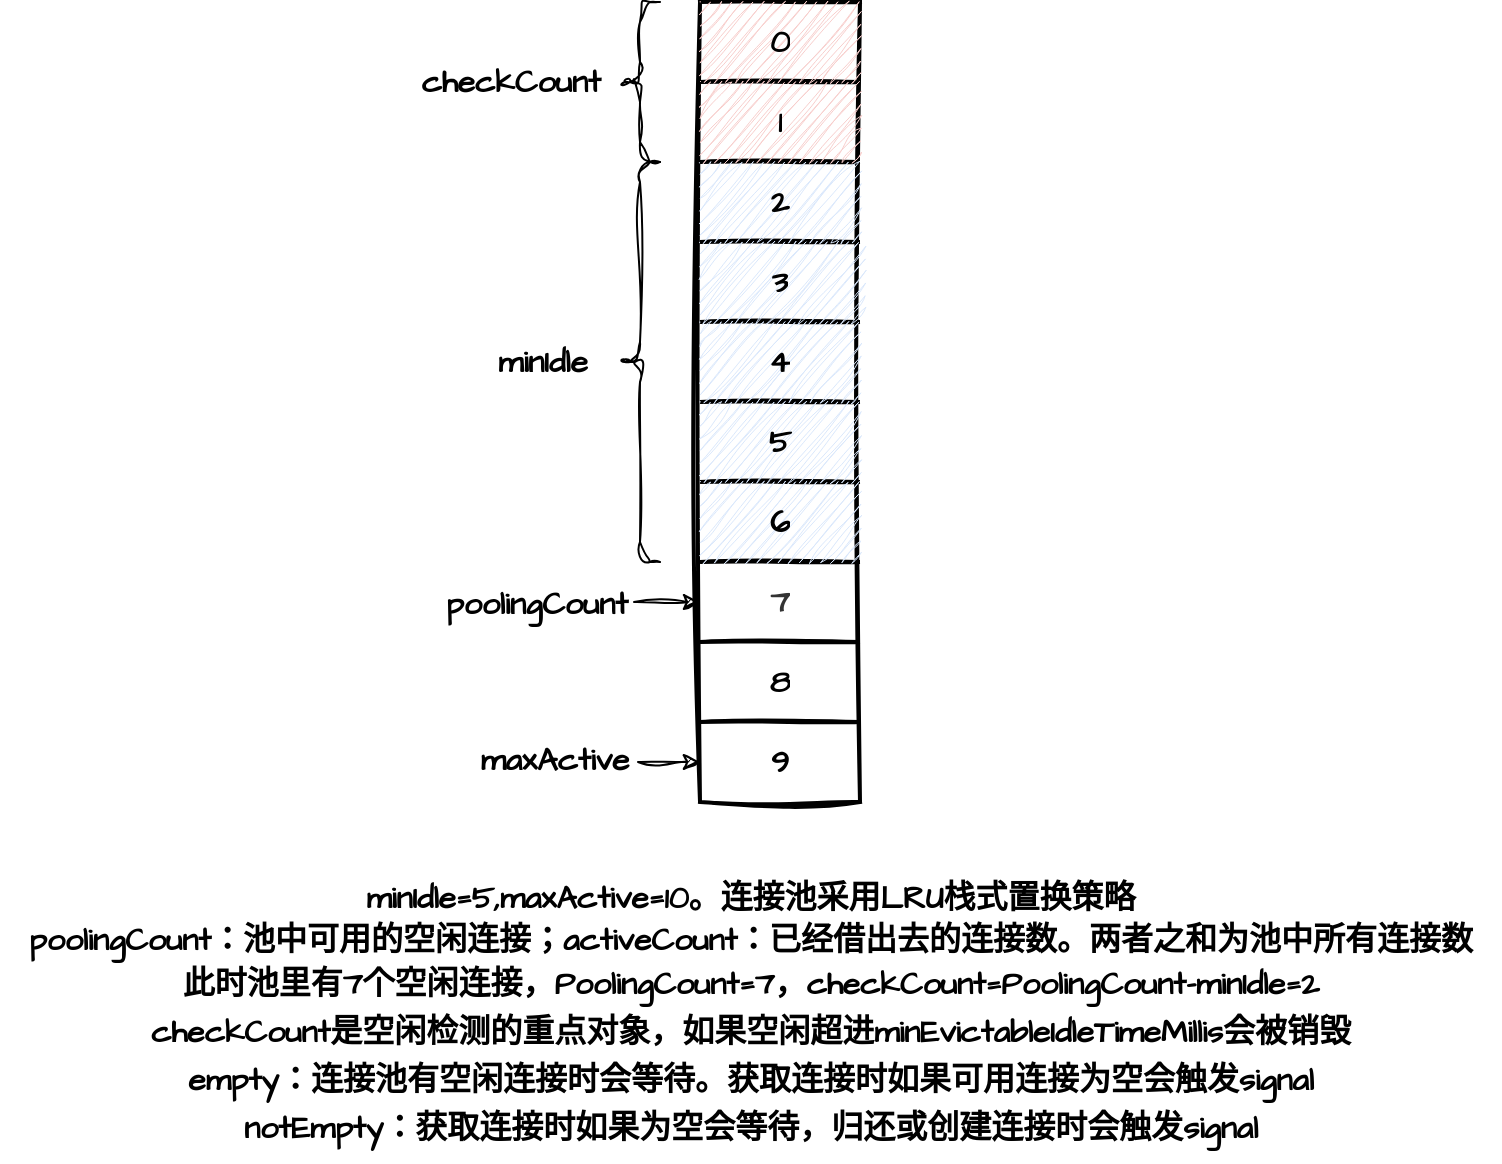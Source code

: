 <mxfile version="24.9.1">
  <diagram name="第 1 页" id="JmAHMn3rujhHnV1lBThX">
    <mxGraphModel dx="941" dy="650" grid="1" gridSize="10" guides="1" tooltips="1" connect="1" arrows="1" fold="1" page="1" pageScale="1" pageWidth="827" pageHeight="1169" math="0" shadow="0">
      <root>
        <mxCell id="0" />
        <mxCell id="1" parent="0" />
        <mxCell id="PA8RiOm6JGbZ_3bK-6OF-1" value="" style="shape=table;startSize=0;container=1;collapsible=0;childLayout=tableLayout;fontSize=16;sketch=1;hachureGap=4;jiggle=2;curveFitting=1;fontFamily=Architects Daughter;fontSource=https%3A%2F%2Ffonts.googleapis.com%2Fcss%3Ffamily%3DArchitects%2BDaughter;strokeWidth=2;" vertex="1" parent="1">
          <mxGeometry x="360" y="400" width="80" height="400" as="geometry" />
        </mxCell>
        <mxCell id="PA8RiOm6JGbZ_3bK-6OF-31" style="shape=tableRow;horizontal=0;startSize=0;swimlaneHead=0;swimlaneBody=0;strokeColor=#b85450;top=0;left=0;bottom=0;right=0;collapsible=0;dropTarget=0;fillColor=#f8cecc;points=[[0,0.5],[1,0.5]];portConstraint=eastwest;fontSize=16;sketch=1;hachureGap=4;jiggle=2;curveFitting=1;fontFamily=Architects Daughter;fontSource=https%3A%2F%2Ffonts.googleapis.com%2Fcss%3Ffamily%3DArchitects%2BDaughter;opacity=0;" vertex="1" parent="PA8RiOm6JGbZ_3bK-6OF-1">
          <mxGeometry width="80" height="40" as="geometry" />
        </mxCell>
        <mxCell id="PA8RiOm6JGbZ_3bK-6OF-32" value="&lt;b&gt;0&lt;/b&gt;" style="shape=partialRectangle;html=1;whiteSpace=wrap;connectable=0;strokeColor=#b85450;overflow=hidden;fillColor=#f8cecc;top=0;left=0;bottom=0;right=0;pointerEvents=1;fontSize=16;sketch=1;hachureGap=4;jiggle=2;curveFitting=1;fontFamily=Architects Daughter;fontSource=https%3A%2F%2Ffonts.googleapis.com%2Fcss%3Ffamily%3DArchitects%2BDaughter;shadow=0;" vertex="1" parent="PA8RiOm6JGbZ_3bK-6OF-31">
          <mxGeometry width="80" height="40" as="geometry">
            <mxRectangle width="80" height="40" as="alternateBounds" />
          </mxGeometry>
        </mxCell>
        <mxCell id="PA8RiOm6JGbZ_3bK-6OF-29" style="shape=tableRow;horizontal=0;startSize=0;swimlaneHead=0;swimlaneBody=0;strokeColor=inherit;top=0;left=0;bottom=0;right=0;collapsible=0;dropTarget=0;fillColor=none;points=[[0,0.5],[1,0.5]];portConstraint=eastwest;fontSize=16;sketch=1;hachureGap=4;jiggle=2;curveFitting=1;fontFamily=Architects Daughter;fontSource=https%3A%2F%2Ffonts.googleapis.com%2Fcss%3Ffamily%3DArchitects%2BDaughter;" vertex="1" parent="PA8RiOm6JGbZ_3bK-6OF-1">
          <mxGeometry y="40" width="80" height="40" as="geometry" />
        </mxCell>
        <mxCell id="PA8RiOm6JGbZ_3bK-6OF-30" value="&lt;b&gt;1&lt;/b&gt;" style="shape=partialRectangle;html=1;whiteSpace=wrap;connectable=0;strokeColor=#b85450;overflow=hidden;fillColor=#f8cecc;top=0;left=0;bottom=0;right=0;pointerEvents=1;fontSize=16;sketch=1;hachureGap=4;jiggle=2;curveFitting=1;fontFamily=Architects Daughter;fontSource=https%3A%2F%2Ffonts.googleapis.com%2Fcss%3Ffamily%3DArchitects%2BDaughter;" vertex="1" parent="PA8RiOm6JGbZ_3bK-6OF-29">
          <mxGeometry width="80" height="40" as="geometry">
            <mxRectangle width="80" height="40" as="alternateBounds" />
          </mxGeometry>
        </mxCell>
        <mxCell id="PA8RiOm6JGbZ_3bK-6OF-27" style="shape=tableRow;horizontal=0;startSize=0;swimlaneHead=0;swimlaneBody=0;strokeColor=inherit;top=0;left=0;bottom=0;right=0;collapsible=0;dropTarget=0;fillColor=none;points=[[0,0.5],[1,0.5]];portConstraint=eastwest;fontSize=16;sketch=1;hachureGap=4;jiggle=2;curveFitting=1;fontFamily=Architects Daughter;fontSource=https%3A%2F%2Ffonts.googleapis.com%2Fcss%3Ffamily%3DArchitects%2BDaughter;" vertex="1" parent="PA8RiOm6JGbZ_3bK-6OF-1">
          <mxGeometry y="80" width="80" height="40" as="geometry" />
        </mxCell>
        <mxCell id="PA8RiOm6JGbZ_3bK-6OF-28" value="&lt;b&gt;2&lt;/b&gt;" style="shape=partialRectangle;html=1;whiteSpace=wrap;connectable=0;strokeColor=#6c8ebf;overflow=hidden;fillColor=#dae8fc;top=0;left=0;bottom=0;right=0;pointerEvents=1;fontSize=16;sketch=1;hachureGap=4;jiggle=2;curveFitting=1;fontFamily=Architects Daughter;fontSource=https%3A%2F%2Ffonts.googleapis.com%2Fcss%3Ffamily%3DArchitects%2BDaughter;" vertex="1" parent="PA8RiOm6JGbZ_3bK-6OF-27">
          <mxGeometry width="80" height="40" as="geometry">
            <mxRectangle width="80" height="40" as="alternateBounds" />
          </mxGeometry>
        </mxCell>
        <mxCell id="PA8RiOm6JGbZ_3bK-6OF-25" style="shape=tableRow;horizontal=0;startSize=0;swimlaneHead=0;swimlaneBody=0;strokeColor=inherit;top=0;left=0;bottom=0;right=0;collapsible=0;dropTarget=0;fillColor=none;points=[[0,0.5],[1,0.5]];portConstraint=eastwest;fontSize=16;sketch=1;hachureGap=4;jiggle=2;curveFitting=1;fontFamily=Architects Daughter;fontSource=https%3A%2F%2Ffonts.googleapis.com%2Fcss%3Ffamily%3DArchitects%2BDaughter;" vertex="1" parent="PA8RiOm6JGbZ_3bK-6OF-1">
          <mxGeometry y="120" width="80" height="40" as="geometry" />
        </mxCell>
        <mxCell id="PA8RiOm6JGbZ_3bK-6OF-26" value="&lt;b&gt;3&lt;/b&gt;" style="shape=partialRectangle;html=1;whiteSpace=wrap;connectable=0;strokeColor=#6c8ebf;overflow=hidden;fillColor=#dae8fc;top=0;left=0;bottom=0;right=0;pointerEvents=1;fontSize=16;sketch=1;hachureGap=4;jiggle=2;curveFitting=1;fontFamily=Architects Daughter;fontSource=https%3A%2F%2Ffonts.googleapis.com%2Fcss%3Ffamily%3DArchitects%2BDaughter;" vertex="1" parent="PA8RiOm6JGbZ_3bK-6OF-25">
          <mxGeometry width="80" height="40" as="geometry">
            <mxRectangle width="80" height="40" as="alternateBounds" />
          </mxGeometry>
        </mxCell>
        <mxCell id="PA8RiOm6JGbZ_3bK-6OF-23" style="shape=tableRow;horizontal=0;startSize=0;swimlaneHead=0;swimlaneBody=0;strokeColor=inherit;top=0;left=0;bottom=0;right=0;collapsible=0;dropTarget=0;fillColor=none;points=[[0,0.5],[1,0.5]];portConstraint=eastwest;fontSize=16;sketch=1;hachureGap=4;jiggle=2;curveFitting=1;fontFamily=Architects Daughter;fontSource=https%3A%2F%2Ffonts.googleapis.com%2Fcss%3Ffamily%3DArchitects%2BDaughter;" vertex="1" parent="PA8RiOm6JGbZ_3bK-6OF-1">
          <mxGeometry y="160" width="80" height="40" as="geometry" />
        </mxCell>
        <mxCell id="PA8RiOm6JGbZ_3bK-6OF-24" value="&lt;b&gt;4&lt;/b&gt;" style="shape=partialRectangle;html=1;whiteSpace=wrap;connectable=0;strokeColor=#6c8ebf;overflow=hidden;fillColor=#dae8fc;top=0;left=0;bottom=0;right=0;pointerEvents=1;fontSize=16;sketch=1;hachureGap=4;jiggle=2;curveFitting=1;fontFamily=Architects Daughter;fontSource=https%3A%2F%2Ffonts.googleapis.com%2Fcss%3Ffamily%3DArchitects%2BDaughter;" vertex="1" parent="PA8RiOm6JGbZ_3bK-6OF-23">
          <mxGeometry width="80" height="40" as="geometry">
            <mxRectangle width="80" height="40" as="alternateBounds" />
          </mxGeometry>
        </mxCell>
        <mxCell id="PA8RiOm6JGbZ_3bK-6OF-21" style="shape=tableRow;horizontal=0;startSize=0;swimlaneHead=0;swimlaneBody=0;strokeColor=inherit;top=0;left=0;bottom=0;right=0;collapsible=0;dropTarget=0;fillColor=none;points=[[0,0.5],[1,0.5]];portConstraint=eastwest;fontSize=16;sketch=1;hachureGap=4;jiggle=2;curveFitting=1;fontFamily=Architects Daughter;fontSource=https%3A%2F%2Ffonts.googleapis.com%2Fcss%3Ffamily%3DArchitects%2BDaughter;" vertex="1" parent="PA8RiOm6JGbZ_3bK-6OF-1">
          <mxGeometry y="200" width="80" height="40" as="geometry" />
        </mxCell>
        <mxCell id="PA8RiOm6JGbZ_3bK-6OF-22" value="&lt;b&gt;5&lt;/b&gt;" style="shape=partialRectangle;html=1;whiteSpace=wrap;connectable=0;strokeColor=#6c8ebf;overflow=hidden;fillColor=#dae8fc;top=0;left=0;bottom=0;right=0;pointerEvents=1;fontSize=16;sketch=1;hachureGap=4;jiggle=2;curveFitting=1;fontFamily=Architects Daughter;fontSource=https%3A%2F%2Ffonts.googleapis.com%2Fcss%3Ffamily%3DArchitects%2BDaughter;" vertex="1" parent="PA8RiOm6JGbZ_3bK-6OF-21">
          <mxGeometry width="80" height="40" as="geometry">
            <mxRectangle width="80" height="40" as="alternateBounds" />
          </mxGeometry>
        </mxCell>
        <mxCell id="PA8RiOm6JGbZ_3bK-6OF-19" style="shape=tableRow;horizontal=0;startSize=0;swimlaneHead=0;swimlaneBody=0;strokeColor=inherit;top=0;left=0;bottom=0;right=0;collapsible=0;dropTarget=0;fillColor=none;points=[[0,0.5],[1,0.5]];portConstraint=eastwest;fontSize=16;sketch=1;hachureGap=4;jiggle=2;curveFitting=1;fontFamily=Architects Daughter;fontSource=https%3A%2F%2Ffonts.googleapis.com%2Fcss%3Ffamily%3DArchitects%2BDaughter;" vertex="1" parent="PA8RiOm6JGbZ_3bK-6OF-1">
          <mxGeometry y="240" width="80" height="40" as="geometry" />
        </mxCell>
        <mxCell id="PA8RiOm6JGbZ_3bK-6OF-20" value="&lt;b&gt;6&lt;/b&gt;" style="shape=partialRectangle;html=1;whiteSpace=wrap;connectable=0;strokeColor=#6c8ebf;overflow=hidden;fillColor=#dae8fc;top=0;left=0;bottom=0;right=0;pointerEvents=1;fontSize=16;sketch=1;hachureGap=4;jiggle=2;curveFitting=1;fontFamily=Architects Daughter;fontSource=https%3A%2F%2Ffonts.googleapis.com%2Fcss%3Ffamily%3DArchitects%2BDaughter;" vertex="1" parent="PA8RiOm6JGbZ_3bK-6OF-19">
          <mxGeometry width="80" height="40" as="geometry">
            <mxRectangle width="80" height="40" as="alternateBounds" />
          </mxGeometry>
        </mxCell>
        <mxCell id="PA8RiOm6JGbZ_3bK-6OF-17" style="shape=tableRow;horizontal=0;startSize=0;swimlaneHead=0;swimlaneBody=0;strokeColor=inherit;top=0;left=0;bottom=0;right=0;collapsible=0;dropTarget=0;fillColor=none;points=[[0,0.5],[1,0.5]];portConstraint=eastwest;fontSize=16;sketch=1;hachureGap=4;jiggle=2;curveFitting=1;fontFamily=Architects Daughter;fontSource=https%3A%2F%2Ffonts.googleapis.com%2Fcss%3Ffamily%3DArchitects%2BDaughter;" vertex="1" parent="PA8RiOm6JGbZ_3bK-6OF-1">
          <mxGeometry y="280" width="80" height="40" as="geometry" />
        </mxCell>
        <mxCell id="PA8RiOm6JGbZ_3bK-6OF-18" value="&lt;b&gt;7&lt;/b&gt;" style="shape=partialRectangle;html=1;whiteSpace=wrap;connectable=0;strokeColor=#666666;overflow=hidden;fillColor=none;top=0;left=0;bottom=0;right=0;pointerEvents=1;fontSize=16;sketch=1;hachureGap=4;jiggle=2;curveFitting=1;fontFamily=Architects Daughter;fontSource=https%3A%2F%2Ffonts.googleapis.com%2Fcss%3Ffamily%3DArchitects%2BDaughter;fillStyle=auto;fontColor=#333333;" vertex="1" parent="PA8RiOm6JGbZ_3bK-6OF-17">
          <mxGeometry width="80" height="40" as="geometry">
            <mxRectangle width="80" height="40" as="alternateBounds" />
          </mxGeometry>
        </mxCell>
        <mxCell id="PA8RiOm6JGbZ_3bK-6OF-2" value="" style="shape=tableRow;horizontal=0;startSize=0;swimlaneHead=0;swimlaneBody=0;strokeColor=inherit;top=0;left=0;bottom=0;right=0;collapsible=0;dropTarget=0;fillColor=none;points=[[0,0.5],[1,0.5]];portConstraint=eastwest;fontSize=16;sketch=1;hachureGap=4;jiggle=2;curveFitting=1;fontFamily=Architects Daughter;fontSource=https%3A%2F%2Ffonts.googleapis.com%2Fcss%3Ffamily%3DArchitects%2BDaughter;" vertex="1" parent="PA8RiOm6JGbZ_3bK-6OF-1">
          <mxGeometry y="320" width="80" height="40" as="geometry" />
        </mxCell>
        <mxCell id="PA8RiOm6JGbZ_3bK-6OF-3" value="&lt;b&gt;8&lt;/b&gt;" style="shape=partialRectangle;html=1;whiteSpace=wrap;connectable=0;strokeColor=inherit;overflow=hidden;fillColor=none;top=0;left=0;bottom=0;right=0;pointerEvents=1;fontSize=16;sketch=1;hachureGap=4;jiggle=2;curveFitting=1;fontFamily=Architects Daughter;fontSource=https%3A%2F%2Ffonts.googleapis.com%2Fcss%3Ffamily%3DArchitects%2BDaughter;" vertex="1" parent="PA8RiOm6JGbZ_3bK-6OF-2">
          <mxGeometry width="80" height="40" as="geometry">
            <mxRectangle width="80" height="40" as="alternateBounds" />
          </mxGeometry>
        </mxCell>
        <mxCell id="PA8RiOm6JGbZ_3bK-6OF-10" value="" style="shape=tableRow;horizontal=0;startSize=0;swimlaneHead=0;swimlaneBody=0;strokeColor=inherit;top=0;left=0;bottom=0;right=0;collapsible=0;dropTarget=0;fillColor=none;points=[[0,0.5],[1,0.5]];portConstraint=eastwest;fontSize=16;sketch=1;hachureGap=4;jiggle=2;curveFitting=1;fontFamily=Architects Daughter;fontSource=https%3A%2F%2Ffonts.googleapis.com%2Fcss%3Ffamily%3DArchitects%2BDaughter;" vertex="1" parent="PA8RiOm6JGbZ_3bK-6OF-1">
          <mxGeometry y="360" width="80" height="40" as="geometry" />
        </mxCell>
        <mxCell id="PA8RiOm6JGbZ_3bK-6OF-11" value="&lt;b&gt;9&lt;/b&gt;" style="shape=partialRectangle;html=1;whiteSpace=wrap;connectable=0;strokeColor=inherit;overflow=hidden;fillColor=none;top=0;left=0;bottom=0;right=0;pointerEvents=1;fontSize=16;sketch=1;hachureGap=4;jiggle=2;curveFitting=1;fontFamily=Architects Daughter;fontSource=https%3A%2F%2Ffonts.googleapis.com%2Fcss%3Ffamily%3DArchitects%2BDaughter;" vertex="1" parent="PA8RiOm6JGbZ_3bK-6OF-10">
          <mxGeometry width="80" height="40" as="geometry">
            <mxRectangle width="80" height="40" as="alternateBounds" />
          </mxGeometry>
        </mxCell>
        <mxCell id="PA8RiOm6JGbZ_3bK-6OF-35" value="" style="shape=curlyBracket;whiteSpace=wrap;html=1;rounded=1;labelPosition=left;verticalLabelPosition=middle;align=right;verticalAlign=middle;sketch=1;hachureGap=4;jiggle=2;curveFitting=1;fontFamily=Architects Daughter;fontSource=https%3A%2F%2Ffonts.googleapis.com%2Fcss%3Ffamily%3DArchitects%2BDaughter;" vertex="1" parent="1">
          <mxGeometry x="320" y="400" width="20" height="80" as="geometry" />
        </mxCell>
        <mxCell id="PA8RiOm6JGbZ_3bK-6OF-36" value="&lt;b&gt;&lt;font style=&quot;font-size: 16px;&quot;&gt;checkCount&lt;/font&gt;&lt;/b&gt;" style="text;html=1;align=center;verticalAlign=middle;resizable=0;points=[];autosize=1;strokeColor=none;fillColor=none;fontFamily=Architects Daughter;fontSource=https%3A%2F%2Ffonts.googleapis.com%2Fcss%3Ffamily%3DArchitects%2BDaughter;" vertex="1" parent="1">
          <mxGeometry x="210" y="425" width="110" height="30" as="geometry" />
        </mxCell>
        <mxCell id="PA8RiOm6JGbZ_3bK-6OF-37" value="" style="shape=curlyBracket;whiteSpace=wrap;html=1;rounded=1;labelPosition=left;verticalLabelPosition=middle;align=right;verticalAlign=middle;sketch=1;hachureGap=4;jiggle=2;curveFitting=1;fontFamily=Architects Daughter;fontSource=https%3A%2F%2Ffonts.googleapis.com%2Fcss%3Ffamily%3DArchitects%2BDaughter;" vertex="1" parent="1">
          <mxGeometry x="320" y="480" width="20" height="200" as="geometry" />
        </mxCell>
        <mxCell id="PA8RiOm6JGbZ_3bK-6OF-39" value="&lt;span style=&quot;font-size: 16px;&quot;&gt;&lt;b&gt;minIdle&lt;/b&gt;&lt;/span&gt;" style="text;html=1;align=center;verticalAlign=middle;resizable=0;points=[];autosize=1;strokeColor=none;fillColor=none;fontFamily=Architects Daughter;fontSource=https%3A%2F%2Ffonts.googleapis.com%2Fcss%3Ffamily%3DArchitects%2BDaughter;" vertex="1" parent="1">
          <mxGeometry x="246" y="565" width="70" height="30" as="geometry" />
        </mxCell>
        <mxCell id="PA8RiOm6JGbZ_3bK-6OF-40" value="&lt;b&gt;&lt;font style=&quot;font-size: 16px;&quot;&gt;poolingCount&lt;/font&gt;&lt;/b&gt;" style="text;html=1;align=center;verticalAlign=middle;resizable=0;points=[];autosize=1;strokeColor=none;fillColor=none;fontFamily=Architects Daughter;fontSource=https%3A%2F%2Ffonts.googleapis.com%2Fcss%3Ffamily%3DArchitects%2BDaughter;" vertex="1" parent="1">
          <mxGeometry x="222.5" y="686" width="110" height="30" as="geometry" />
        </mxCell>
        <mxCell id="PA8RiOm6JGbZ_3bK-6OF-41" value="" style="endArrow=classic;html=1;rounded=0;sketch=1;hachureGap=4;jiggle=2;curveFitting=1;fontFamily=Architects Daughter;fontSource=https%3A%2F%2Ffonts.googleapis.com%2Fcss%3Ffamily%3DArchitects%2BDaughter;entryX=0;entryY=0.5;entryDx=0;entryDy=0;" edge="1" parent="1" target="PA8RiOm6JGbZ_3bK-6OF-17">
          <mxGeometry width="50" height="50" relative="1" as="geometry">
            <mxPoint x="327" y="700" as="sourcePoint" />
            <mxPoint x="356.5" y="704" as="targetPoint" />
          </mxGeometry>
        </mxCell>
        <mxCell id="PA8RiOm6JGbZ_3bK-6OF-42" value="&lt;b&gt;&lt;font style=&quot;font-size: 16px;&quot;&gt;maxActive&lt;/font&gt;&lt;/b&gt;" style="text;html=1;align=center;verticalAlign=middle;resizable=0;points=[];autosize=1;strokeColor=none;fillColor=none;fontFamily=Architects Daughter;fontSource=https%3A%2F%2Ffonts.googleapis.com%2Fcss%3Ffamily%3DArchitects%2BDaughter;" vertex="1" parent="1">
          <mxGeometry x="237" y="764" width="100" height="30" as="geometry" />
        </mxCell>
        <mxCell id="PA8RiOm6JGbZ_3bK-6OF-43" value="" style="endArrow=classic;html=1;rounded=0;sketch=1;hachureGap=4;jiggle=2;curveFitting=1;fontFamily=Architects Daughter;fontSource=https%3A%2F%2Ffonts.googleapis.com%2Fcss%3Ffamily%3DArchitects%2BDaughter;entryX=0;entryY=0.5;entryDx=0;entryDy=0;" edge="1" parent="1" target="PA8RiOm6JGbZ_3bK-6OF-10">
          <mxGeometry width="50" height="50" relative="1" as="geometry">
            <mxPoint x="329" y="780" as="sourcePoint" />
            <mxPoint x="360" y="784" as="targetPoint" />
          </mxGeometry>
        </mxCell>
        <mxCell id="PA8RiOm6JGbZ_3bK-6OF-44" value="&lt;b style=&quot;line-height: 150%;&quot;&gt;&lt;font style=&quot;font-size: 16px; line-height: 150%;&quot;&gt;minIdle=5,maxActive=10。连接池采用LRU栈式置换策略&lt;/font&gt;&lt;/b&gt;&lt;div&gt;&lt;span style=&quot;font-size: 16px;&quot;&gt;&lt;b&gt;poolingCount：池中可用的空闲连接；&lt;/b&gt;&lt;/span&gt;&lt;b style=&quot;background-color: initial; font-size: 16px;&quot;&gt;activeCount：已经借出去的连接数。两者之和为池中所有连接数&lt;/b&gt;&lt;div&gt;&lt;div style=&quot;line-height: 150%;&quot;&gt;&lt;span style=&quot;font-size: 16px; line-height: 150%;&quot;&gt;&lt;b&gt;此时池里有7个空闲连接，PoolingCount=7，checkCount=PoolingCount-minIdle=2&lt;/b&gt;&lt;/span&gt;&lt;/div&gt;&lt;div style=&quot;line-height: 150%;&quot;&gt;&lt;span style=&quot;font-size: 16px; line-height: 150%;&quot;&gt;&lt;b&gt;checkCount是空闲检测的重点对象，如果空闲超进&lt;/b&gt;&lt;/span&gt;&lt;span style=&quot;background-color: initial; font-size: 16px; line-height: 150%;&quot;&gt;&lt;b&gt;minEvictableIdleTimeMillis会被销毁&lt;/b&gt;&lt;/span&gt;&lt;/div&gt;&lt;div style=&quot;line-height: 150%;&quot;&gt;&lt;span style=&quot;background-color: initial; font-size: 16px; line-height: 150%;&quot;&gt;&lt;b&gt;empty：&lt;/b&gt;&lt;/span&gt;&lt;b style=&quot;background-color: initial; font-size: 16px;&quot;&gt;连接池有空闲连接时会等待。&lt;/b&gt;&lt;b style=&quot;background-color: initial; font-size: 16px;&quot;&gt;获取连接时如果可用连接为空会触发signal&lt;/b&gt;&lt;/div&gt;&lt;div style=&quot;line-height: 150%;&quot;&gt;&lt;span style=&quot;background-color: initial; font-size: 16px; line-height: 150%;&quot;&gt;&lt;b&gt;notEmpty：获取连接时如果为空会等待，归还或创建连接时会触发signal&lt;/b&gt;&lt;/span&gt;&lt;/div&gt;&lt;/div&gt;&lt;/div&gt;" style="text;html=1;align=center;verticalAlign=middle;resizable=0;points=[];autosize=1;strokeColor=none;fillColor=none;fontFamily=Architects Daughter;fontSource=https%3A%2F%2Ffonts.googleapis.com%2Fcss%3Ffamily%3DArchitects%2BDaughter;" vertex="1" parent="1">
          <mxGeometry x="10" y="830" width="750" height="150" as="geometry" />
        </mxCell>
      </root>
    </mxGraphModel>
  </diagram>
</mxfile>
